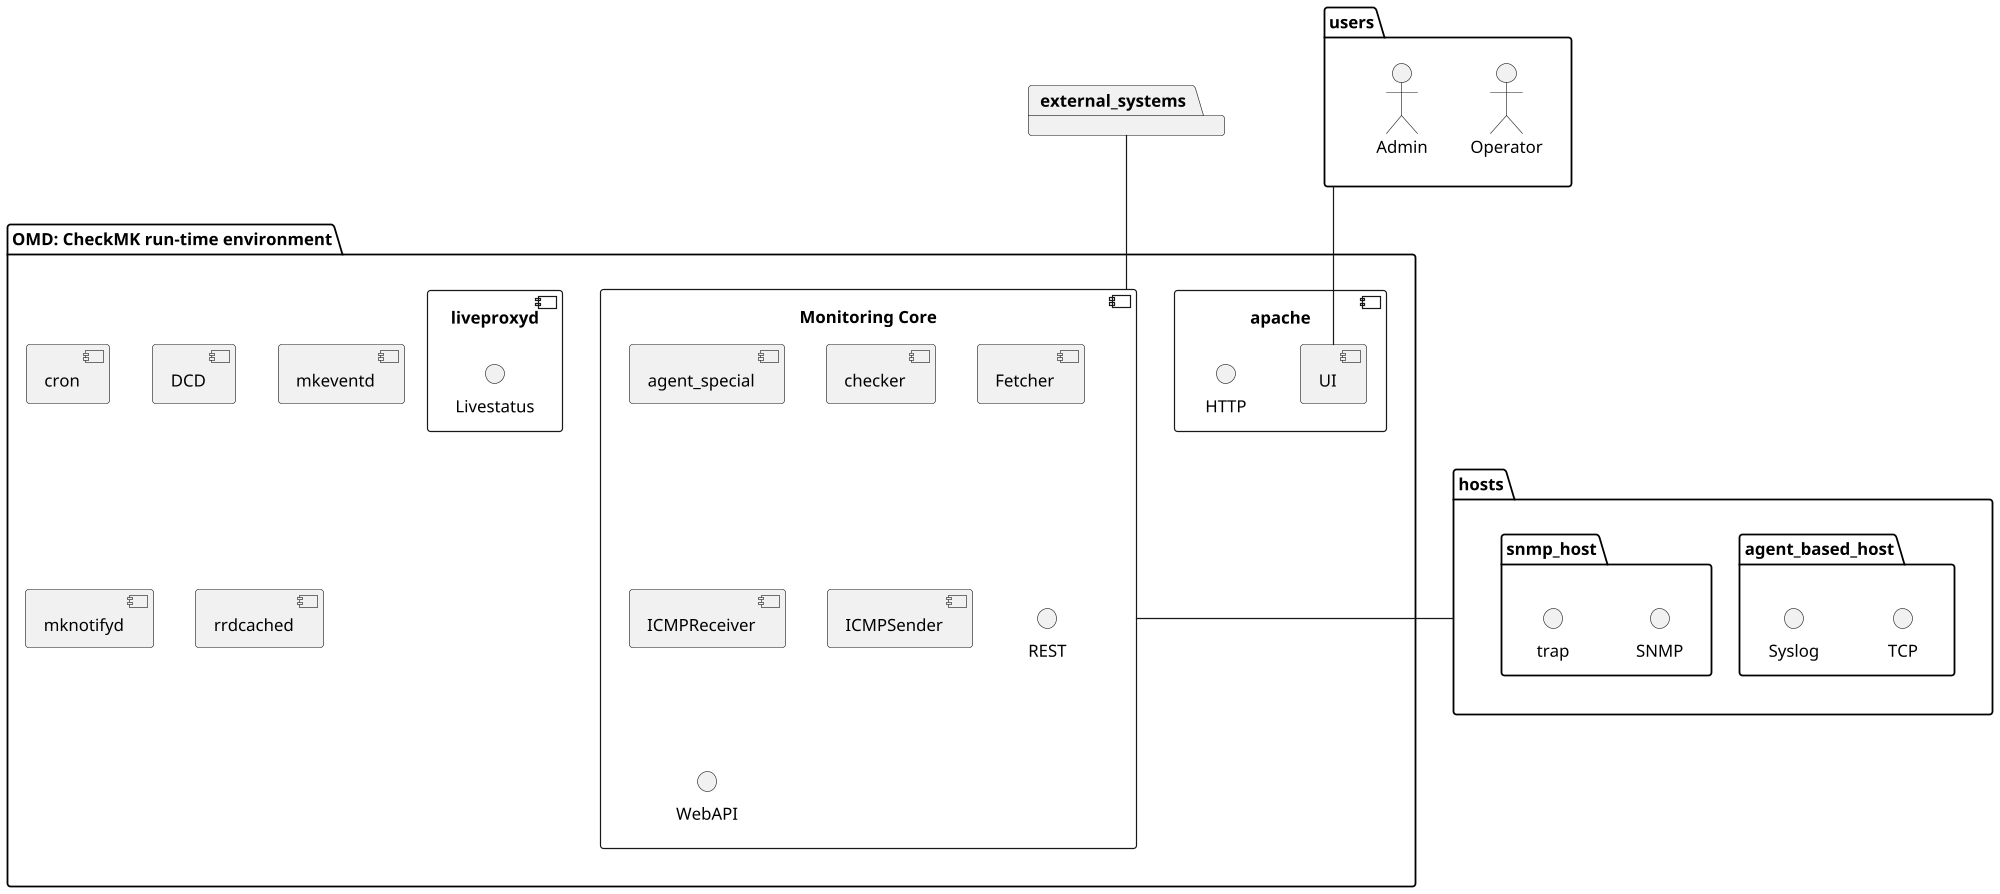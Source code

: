 @startuml
scale 2000*2000
skinparam componentStyle uml2
skinparam linetype ortho
skinparam monochrome true
' Remove shadows
skinparam shadowing false

package users {
    actor "Operator" as operator
    actor "Admin" as admin
}

package external_systems {
}

package "OMD: CheckMK run-time environment" as omd {
    component apache {
            component UI
            interface HTTP
    }
    component "Monitoring Core" as cmc {
        component agent_special
        component checker
        component Fetcher
        component ICMPReceiver
        component ICMPSender
        interface REST
        interface WebAPI
    }
    component cron
    component DCD
    component mkeventd
    component mknotifyd
    component rrdcached
    component liveproxyd {
        interface Livestatus
    }
}

package hosts {
    package agent_based_host {
        interface TCP
        interface Syslog
    }

    package snmp_host {
        interface SNMP
        interface trap
    }
}
users -- UI
external_systems -- cmc
cmc -- hosts

@enduml